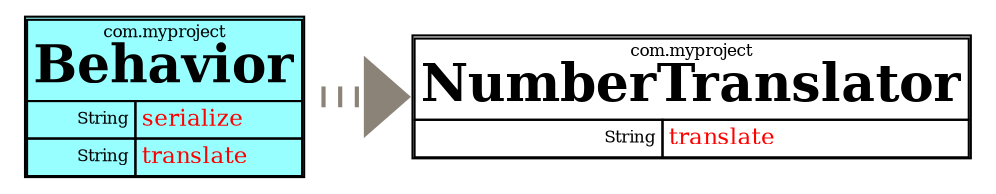 digraph Java {
graph [rankdir=LR, overlap = false, concentrate=true];

// Class: com.myproject.NumberTranslator
    class_com_myproject_NumberTranslator[label=<<TABLE  BORDER="1" CELLBORDER="1" CELLSPACING="0">

    // class descriptor header
    <TR><TD colspan="2" PORT="f0"><FONT POINT-SIZE="8.0" >com.myproject</FONT><br/><FONT POINT-SIZE="25.0"><B>NumberTranslator</B></FONT></TD></TR>

    // methods:
        // translate
        <TR><td ALIGN="right"><FONT POINT-SIZE="8.0">String</FONT></td><TD PORT="translate" ALIGN="left"><FONT COLOR ="red" POINT-SIZE="11.0">translate</FONT></TD></TR>
    </TABLE>>, shape="none"];

    // method references to other classes

    // interfaces implemented by class: com.myproject.NumberTranslator
    class_com_myproject_Behavior -> class_com_myproject_NumberTranslator[style="dotted", color="antiquewhite4", penwidth=10, dir="forward"];

// Class: com.myproject.Behavior
    class_com_myproject_Behavior[label=<<TABLE bgcolor="darkslategray1" BORDER="1" CELLBORDER="1" CELLSPACING="0">

    // class descriptor header
    <TR><TD colspan="2" PORT="f0"><FONT POINT-SIZE="8.0" >com.myproject</FONT><br/><FONT POINT-SIZE="25.0"><B>Behavior</B></FONT></TD></TR>

    // methods:
        // serialize
        <TR><td ALIGN="right"><FONT POINT-SIZE="8.0">String</FONT></td><TD PORT="serialize" ALIGN="left"><FONT COLOR ="red" POINT-SIZE="11.0">serialize</FONT></TD></TR>
        // translate
        <TR><td ALIGN="right"><FONT POINT-SIZE="8.0">String</FONT></td><TD PORT="translate" ALIGN="left"><FONT COLOR ="red" POINT-SIZE="11.0">translate</FONT></TD></TR>
    </TABLE>>, shape="none"];

    // method references to other classes
}
